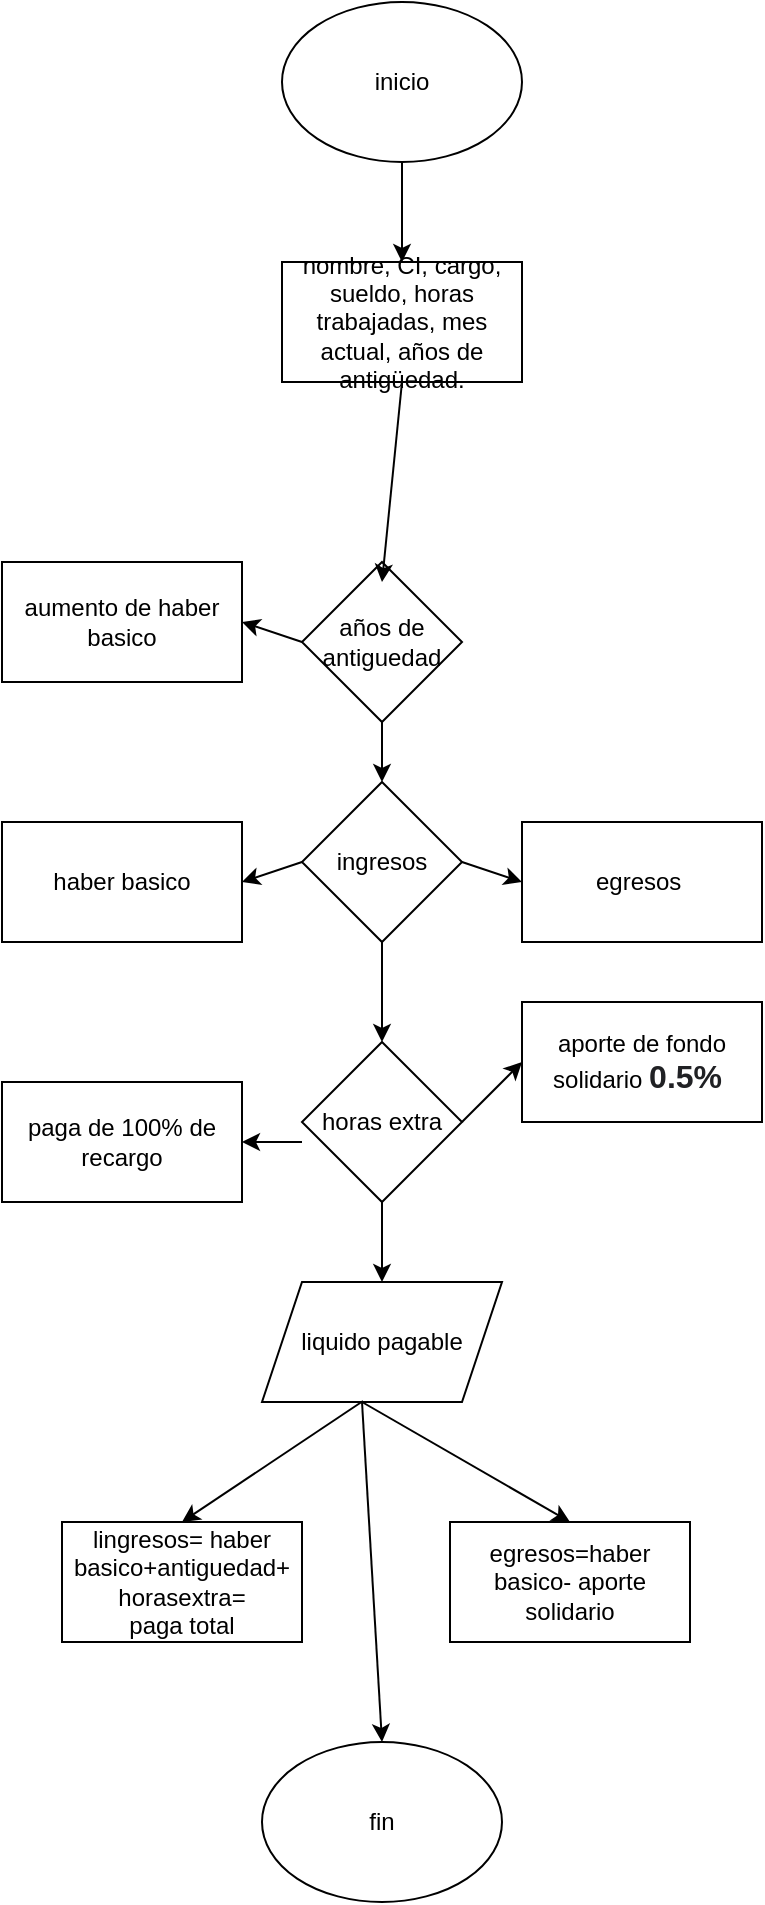 <mxfile version="20.8.23" type="google"><diagram name="Página-1" id="7S3Ga6Na1I-JeX5M-LMm"><mxGraphModel dx="1153" dy="1845" grid="1" gridSize="10" guides="1" tooltips="1" connect="1" arrows="1" fold="1" page="1" pageScale="1" pageWidth="827" pageHeight="1169" math="0" shadow="0"><root><mxCell id="0"/><mxCell id="1" parent="0"/><mxCell id="wdh3xcL3WD7ORe9q0FKs-1" value="inicio" style="ellipse;whiteSpace=wrap;html=1;" vertex="1" parent="1"><mxGeometry x="330" y="-160" width="120" height="80" as="geometry"/></mxCell><mxCell id="wdh3xcL3WD7ORe9q0FKs-2" value="" style="endArrow=classic;html=1;rounded=0;exitX=0.5;exitY=1;exitDx=0;exitDy=0;" edge="1" parent="1" source="wdh3xcL3WD7ORe9q0FKs-1" target="wdh3xcL3WD7ORe9q0FKs-3"><mxGeometry width="50" height="50" relative="1" as="geometry"><mxPoint x="360" y="330" as="sourcePoint"/><mxPoint x="390" y="160" as="targetPoint"/></mxGeometry></mxCell><mxCell id="wdh3xcL3WD7ORe9q0FKs-3" value="nombre, CI, cargo, sueldo, horas trabajadas, mes actual, años de antigüedad." style="rounded=0;whiteSpace=wrap;html=1;" vertex="1" parent="1"><mxGeometry x="330" y="-30" width="120" height="60" as="geometry"/></mxCell><mxCell id="wdh3xcL3WD7ORe9q0FKs-6" value="ingresos" style="rhombus;whiteSpace=wrap;html=1;" vertex="1" parent="1"><mxGeometry x="340" y="230" width="80" height="80" as="geometry"/></mxCell><mxCell id="wdh3xcL3WD7ORe9q0FKs-7" value="haber basico" style="rounded=0;whiteSpace=wrap;html=1;" vertex="1" parent="1"><mxGeometry x="190" y="250" width="120" height="60" as="geometry"/></mxCell><mxCell id="wdh3xcL3WD7ORe9q0FKs-8" value="egresos&amp;nbsp;" style="rounded=0;whiteSpace=wrap;html=1;" vertex="1" parent="1"><mxGeometry x="450" y="250" width="120" height="60" as="geometry"/></mxCell><mxCell id="wdh3xcL3WD7ORe9q0FKs-9" value="aporte de fondo solidario&amp;nbsp;&lt;b style=&quot;color: rgb(32, 33, 36); font-family: arial, sans-serif; font-size: 16px; text-align: start; background-color: rgb(255, 255, 255);&quot;&gt;0.5%&amp;nbsp;&lt;/b&gt;" style="rounded=0;whiteSpace=wrap;html=1;" vertex="1" parent="1"><mxGeometry x="450" y="340" width="120" height="60" as="geometry"/></mxCell><mxCell id="wdh3xcL3WD7ORe9q0FKs-10" value="horas extra" style="rhombus;whiteSpace=wrap;html=1;" vertex="1" parent="1"><mxGeometry x="340" y="360" width="80" height="80" as="geometry"/></mxCell><mxCell id="wdh3xcL3WD7ORe9q0FKs-11" value="paga de 100% de recargo" style="rounded=0;whiteSpace=wrap;html=1;" vertex="1" parent="1"><mxGeometry x="190" y="380" width="120" height="60" as="geometry"/></mxCell><mxCell id="wdh3xcL3WD7ORe9q0FKs-13" value="liquido pagable" style="shape=parallelogram;perimeter=parallelogramPerimeter;whiteSpace=wrap;html=1;fixedSize=1;" vertex="1" parent="1"><mxGeometry x="320" y="480" width="120" height="60" as="geometry"/></mxCell><mxCell id="wdh3xcL3WD7ORe9q0FKs-17" value="años de antiguedad" style="rhombus;whiteSpace=wrap;html=1;" vertex="1" parent="1"><mxGeometry x="340" y="120" width="80" height="80" as="geometry"/></mxCell><mxCell id="wdh3xcL3WD7ORe9q0FKs-18" value="aumento de haber basico" style="rounded=0;whiteSpace=wrap;html=1;" vertex="1" parent="1"><mxGeometry x="190" y="120" width="120" height="60" as="geometry"/></mxCell><mxCell id="wdh3xcL3WD7ORe9q0FKs-19" value="" style="endArrow=classic;html=1;rounded=0;exitX=0.5;exitY=1;exitDx=0;exitDy=0;" edge="1" parent="1" source="wdh3xcL3WD7ORe9q0FKs-3"><mxGeometry width="50" height="50" relative="1" as="geometry"><mxPoint x="390" y="400" as="sourcePoint"/><mxPoint x="380" y="130" as="targetPoint"/></mxGeometry></mxCell><mxCell id="wdh3xcL3WD7ORe9q0FKs-20" value="" style="endArrow=classic;html=1;rounded=0;exitX=0.5;exitY=1;exitDx=0;exitDy=0;entryX=0.5;entryY=0;entryDx=0;entryDy=0;" edge="1" parent="1" source="wdh3xcL3WD7ORe9q0FKs-17" target="wdh3xcL3WD7ORe9q0FKs-6"><mxGeometry width="50" height="50" relative="1" as="geometry"><mxPoint x="400" y="40" as="sourcePoint"/><mxPoint x="410" y="150" as="targetPoint"/></mxGeometry></mxCell><mxCell id="wdh3xcL3WD7ORe9q0FKs-22" value="" style="endArrow=classic;html=1;rounded=0;exitX=0.5;exitY=1;exitDx=0;exitDy=0;entryX=0.5;entryY=0;entryDx=0;entryDy=0;" edge="1" parent="1" source="wdh3xcL3WD7ORe9q0FKs-6" target="wdh3xcL3WD7ORe9q0FKs-10"><mxGeometry width="50" height="50" relative="1" as="geometry"><mxPoint x="390" y="400" as="sourcePoint"/><mxPoint x="440" y="350" as="targetPoint"/></mxGeometry></mxCell><mxCell id="wdh3xcL3WD7ORe9q0FKs-24" value="" style="endArrow=classic;html=1;rounded=0;exitX=0.5;exitY=1;exitDx=0;exitDy=0;entryX=0.5;entryY=0;entryDx=0;entryDy=0;" edge="1" parent="1" source="wdh3xcL3WD7ORe9q0FKs-10" target="wdh3xcL3WD7ORe9q0FKs-13"><mxGeometry width="50" height="50" relative="1" as="geometry"><mxPoint x="390" y="400" as="sourcePoint"/><mxPoint x="440" y="350" as="targetPoint"/></mxGeometry></mxCell><mxCell id="wdh3xcL3WD7ORe9q0FKs-25" value="" style="endArrow=classic;html=1;rounded=0;exitX=0;exitY=0.5;exitDx=0;exitDy=0;entryX=1;entryY=0.5;entryDx=0;entryDy=0;" edge="1" parent="1" source="wdh3xcL3WD7ORe9q0FKs-17" target="wdh3xcL3WD7ORe9q0FKs-18"><mxGeometry width="50" height="50" relative="1" as="geometry"><mxPoint x="390" y="400" as="sourcePoint"/><mxPoint x="440" y="350" as="targetPoint"/></mxGeometry></mxCell><mxCell id="wdh3xcL3WD7ORe9q0FKs-26" value="" style="endArrow=classic;html=1;rounded=0;exitX=0;exitY=0.5;exitDx=0;exitDy=0;entryX=1;entryY=0.5;entryDx=0;entryDy=0;" edge="1" parent="1" source="wdh3xcL3WD7ORe9q0FKs-6" target="wdh3xcL3WD7ORe9q0FKs-7"><mxGeometry width="50" height="50" relative="1" as="geometry"><mxPoint x="390" y="400" as="sourcePoint"/><mxPoint x="440" y="350" as="targetPoint"/></mxGeometry></mxCell><mxCell id="wdh3xcL3WD7ORe9q0FKs-27" value="" style="endArrow=classic;html=1;rounded=0;exitX=1;exitY=0.5;exitDx=0;exitDy=0;entryX=0;entryY=0.5;entryDx=0;entryDy=0;" edge="1" parent="1" source="wdh3xcL3WD7ORe9q0FKs-6" target="wdh3xcL3WD7ORe9q0FKs-8"><mxGeometry width="50" height="50" relative="1" as="geometry"><mxPoint x="390" y="400" as="sourcePoint"/><mxPoint x="440" y="350" as="targetPoint"/></mxGeometry></mxCell><mxCell id="wdh3xcL3WD7ORe9q0FKs-28" value="" style="endArrow=classic;html=1;rounded=0;entryX=1;entryY=0.5;entryDx=0;entryDy=0;" edge="1" parent="1" target="wdh3xcL3WD7ORe9q0FKs-11"><mxGeometry width="50" height="50" relative="1" as="geometry"><mxPoint x="340" y="410" as="sourcePoint"/><mxPoint x="440" y="350" as="targetPoint"/></mxGeometry></mxCell><mxCell id="wdh3xcL3WD7ORe9q0FKs-29" value="" style="endArrow=classic;html=1;rounded=0;exitX=1;exitY=0.5;exitDx=0;exitDy=0;entryX=0;entryY=0.5;entryDx=0;entryDy=0;" edge="1" parent="1" source="wdh3xcL3WD7ORe9q0FKs-10" target="wdh3xcL3WD7ORe9q0FKs-9"><mxGeometry width="50" height="50" relative="1" as="geometry"><mxPoint x="390" y="400" as="sourcePoint"/><mxPoint x="440" y="350" as="targetPoint"/></mxGeometry></mxCell><mxCell id="wdh3xcL3WD7ORe9q0FKs-30" value="lingresos= haber basico+antiguedad+ horasextra=&lt;br&gt;paga total" style="rounded=0;whiteSpace=wrap;html=1;" vertex="1" parent="1"><mxGeometry x="220" y="600" width="120" height="60" as="geometry"/></mxCell><mxCell id="wdh3xcL3WD7ORe9q0FKs-31" value="egresos=haber basico- aporte solidario" style="rounded=0;whiteSpace=wrap;html=1;" vertex="1" parent="1"><mxGeometry x="414" y="600" width="120" height="60" as="geometry"/></mxCell><mxCell id="wdh3xcL3WD7ORe9q0FKs-32" value="" style="endArrow=classic;html=1;rounded=0;exitX=0.421;exitY=0.992;exitDx=0;exitDy=0;exitPerimeter=0;entryX=0.5;entryY=0;entryDx=0;entryDy=0;" edge="1" parent="1" source="wdh3xcL3WD7ORe9q0FKs-13" target="wdh3xcL3WD7ORe9q0FKs-30"><mxGeometry width="50" height="50" relative="1" as="geometry"><mxPoint x="300" y="640" as="sourcePoint"/><mxPoint x="350" y="590" as="targetPoint"/></mxGeometry></mxCell><mxCell id="wdh3xcL3WD7ORe9q0FKs-33" value="" style="endArrow=classic;html=1;rounded=0;entryX=0.5;entryY=0;entryDx=0;entryDy=0;" edge="1" parent="1" target="wdh3xcL3WD7ORe9q0FKs-31"><mxGeometry width="50" height="50" relative="1" as="geometry"><mxPoint x="370" y="540" as="sourcePoint"/><mxPoint x="350" y="590" as="targetPoint"/></mxGeometry></mxCell><mxCell id="wdh3xcL3WD7ORe9q0FKs-34" value="fin" style="ellipse;whiteSpace=wrap;html=1;" vertex="1" parent="1"><mxGeometry x="320" y="710" width="120" height="80" as="geometry"/></mxCell><mxCell id="wdh3xcL3WD7ORe9q0FKs-35" value="" style="endArrow=classic;html=1;rounded=0;entryX=0.5;entryY=0;entryDx=0;entryDy=0;" edge="1" parent="1" target="wdh3xcL3WD7ORe9q0FKs-34"><mxGeometry width="50" height="50" relative="1" as="geometry"><mxPoint x="370" y="540" as="sourcePoint"/><mxPoint x="350" y="430" as="targetPoint"/></mxGeometry></mxCell></root></mxGraphModel></diagram></mxfile>